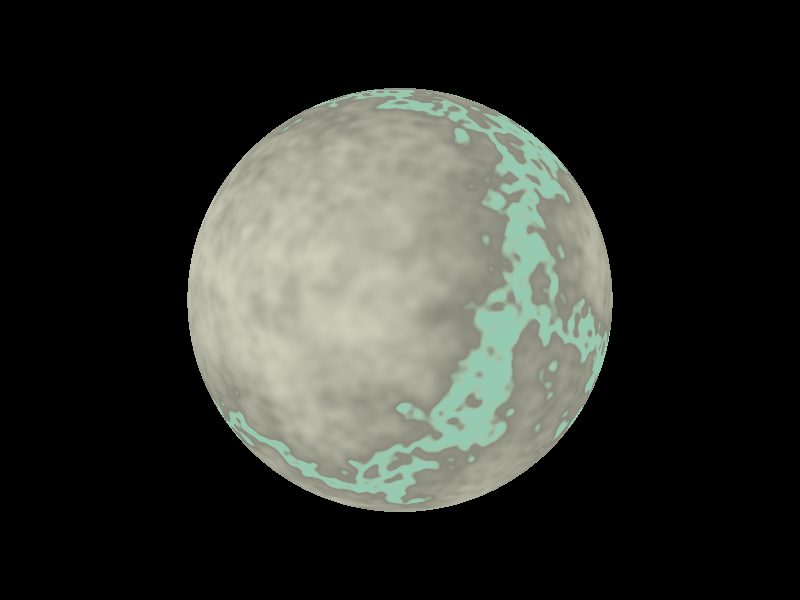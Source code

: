 // Persistence Of Vision Raytracer sample file.
// Demo for extreme super-sampling using the mesh_camera.
// See the README.txt file for more information.

/*****************************************************************************************
 * $File: //depot/povray/smp/distribution/scenes/camera/mesh_camera/ess/persp-camera.pov $
 * $Revision: #1 $
 * $Change: 5407 $
 * $DateTime: 2011/02/21 15:25:00 $
 * $Author: jholsenback $
 ****************************************************************************************/
#version 3.7;

global_settings { assumed_gamma 1.0 }

#include "colors.inc"
#include "stones.inc"

camera {
	   location <0, 0, -3>
	   look_at <0, 0, 0>
}

light_source {
			 <2, 4, -3>
			 color White
}

sphere {
	   <0, 0, 0>, 1
	   texture {
	   		   T_Stone25
			   scale 4
	   }
}

#local i = 0;
#while(i < 10)
		 #local j = 0;
		 #while(j < 10)
		 		  sphere {
		 	   	  		 <1+i/10, j/10, 0>, .001
						 texture {
						 		 pigment {color White*2}
			   			 }
         		  }
		 		  #local j = j + 1;
		 #end
		 #local i = i + 1;
#end
